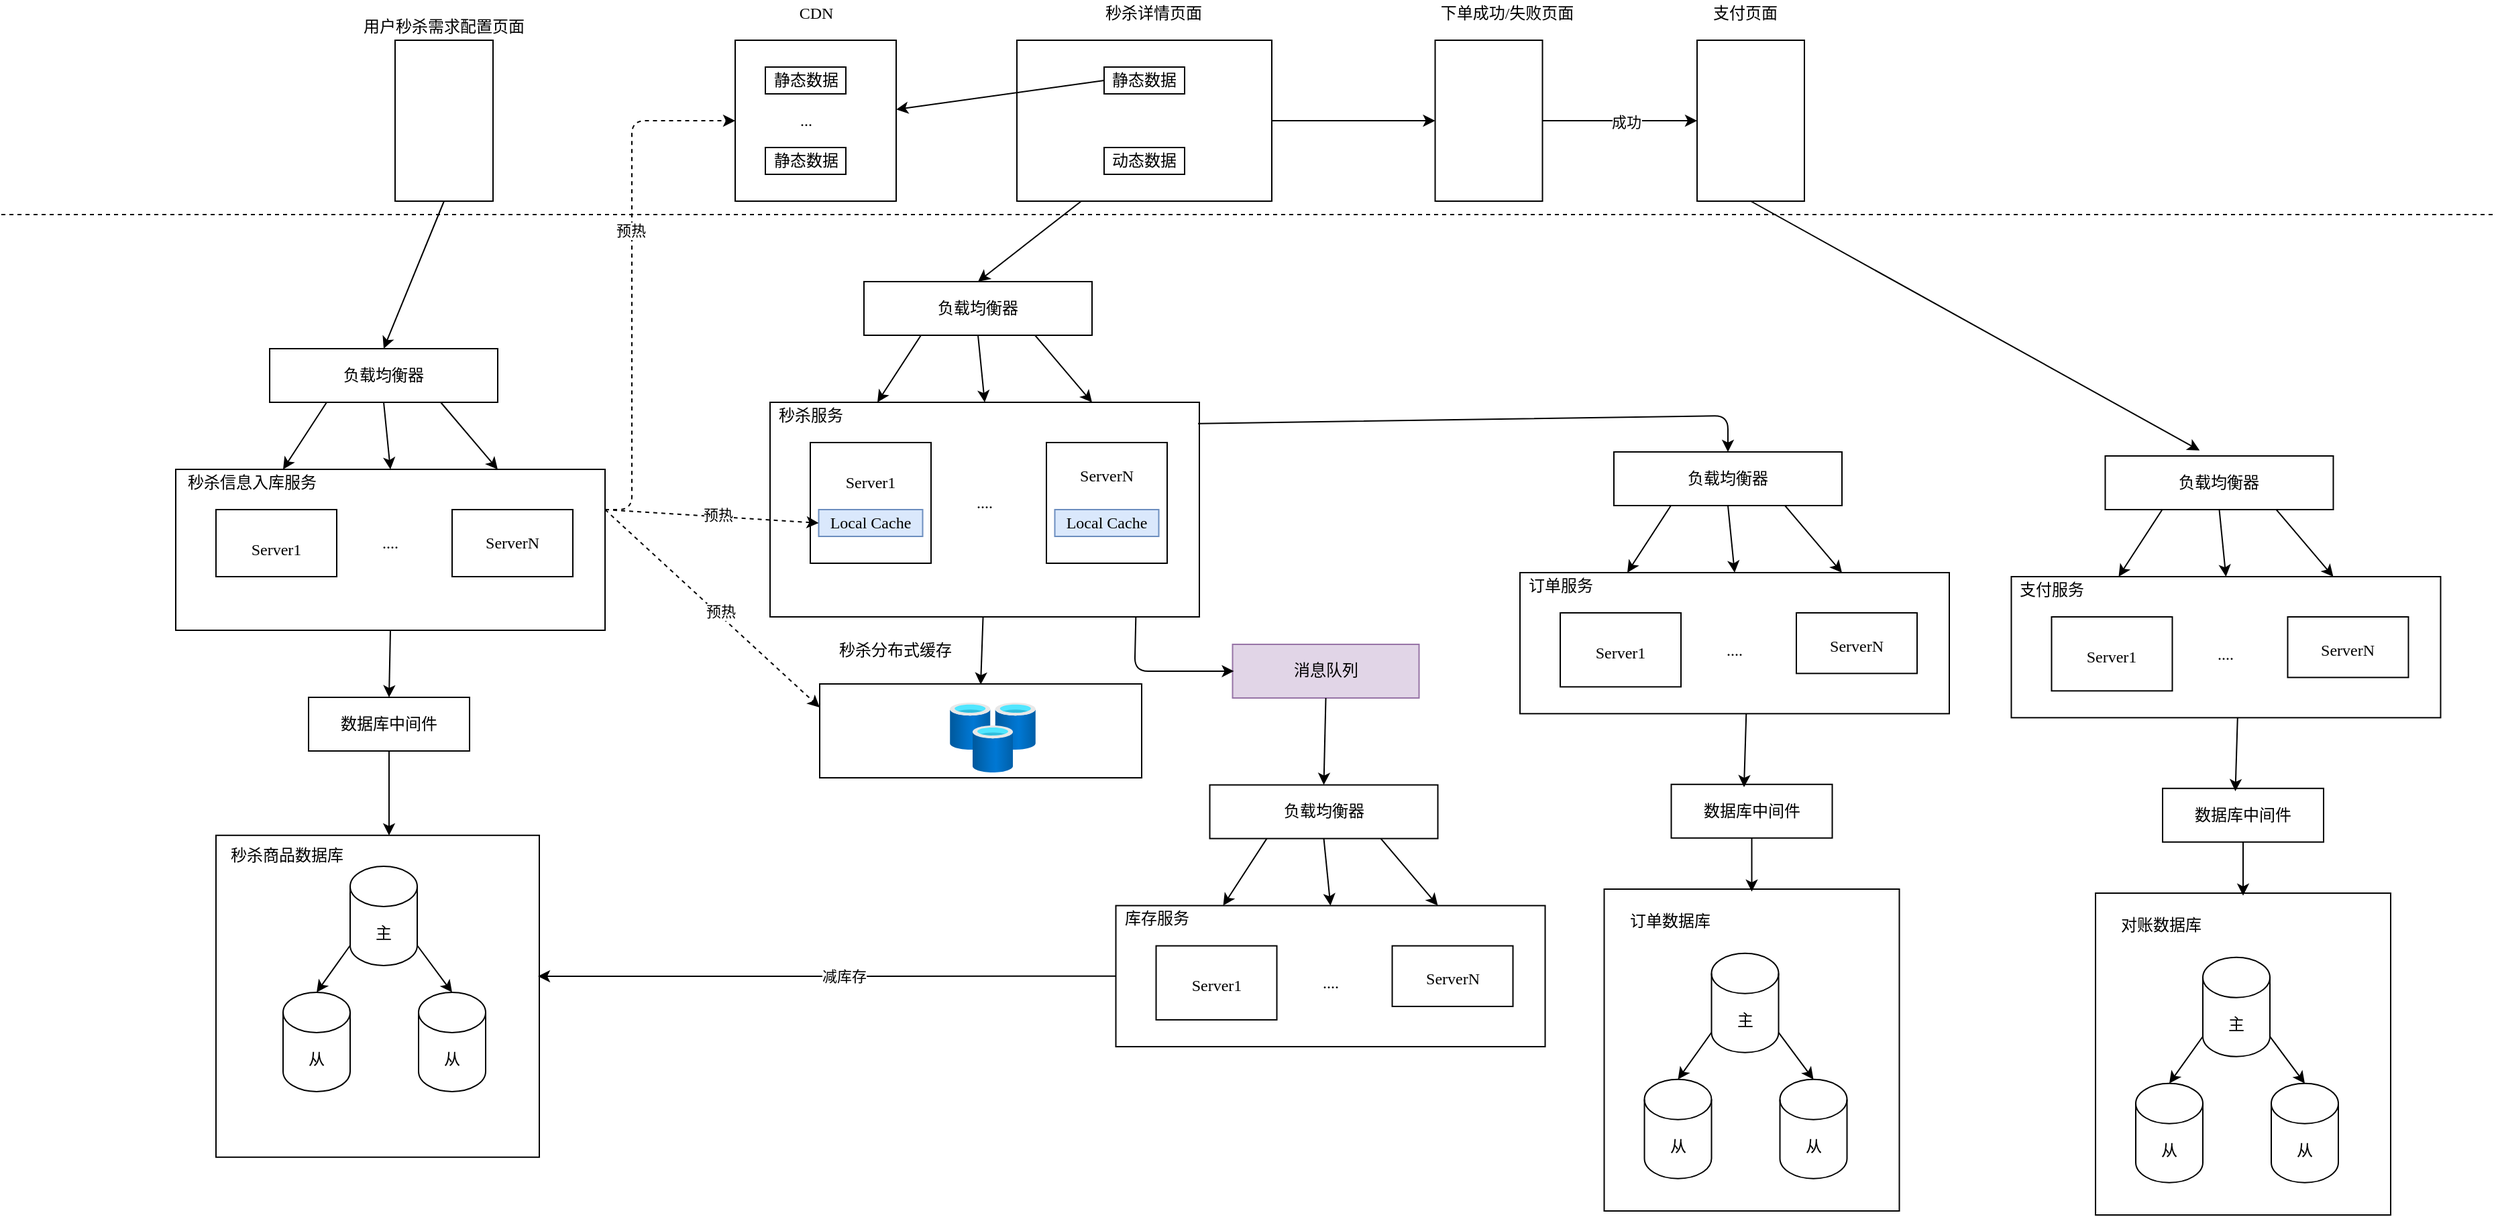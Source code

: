 <mxfile version="14.4.9" type="github">
  <diagram id="WML3rUC7UHVhxpuDxzYY" name="Page-1">
    <mxGraphModel dx="2869" dy="1150" grid="1" gridSize="10" guides="1" tooltips="1" connect="1" arrows="1" fold="1" page="1" pageScale="1" pageWidth="850" pageHeight="1100" math="0" shadow="0">
      <root>
        <mxCell id="0" />
        <mxCell id="1" parent="0" />
        <mxCell id="8GBAKr18c9ORs7-P1AzH-2" value="" style="endArrow=none;dashed=1;html=1;fontFamily=Verdana;" edge="1" parent="1">
          <mxGeometry width="50" height="50" relative="1" as="geometry">
            <mxPoint x="-380" y="170" as="sourcePoint" />
            <mxPoint x="1480" y="170" as="targetPoint" />
          </mxGeometry>
        </mxCell>
        <mxCell id="8GBAKr18c9ORs7-P1AzH-3" value="" style="rounded=0;whiteSpace=wrap;html=1;fontFamily=Verdana;" vertex="1" parent="1">
          <mxGeometry x="377" y="40" width="190" height="120" as="geometry" />
        </mxCell>
        <mxCell id="8GBAKr18c9ORs7-P1AzH-4" value="秒杀详情页面" style="text;html=1;strokeColor=none;fillColor=none;align=center;verticalAlign=middle;whiteSpace=wrap;rounded=0;fontFamily=Verdana;" vertex="1" parent="1">
          <mxGeometry x="427.75" y="10" width="102" height="20" as="geometry" />
        </mxCell>
        <mxCell id="8GBAKr18c9ORs7-P1AzH-5" value="" style="rounded=0;whiteSpace=wrap;html=1;fontFamily=Verdana;" vertex="1" parent="1">
          <mxGeometry x="167" y="40" width="120" height="120" as="geometry" />
        </mxCell>
        <mxCell id="8GBAKr18c9ORs7-P1AzH-6" value="CDN" style="text;html=1;strokeColor=none;fillColor=none;align=center;verticalAlign=middle;whiteSpace=wrap;rounded=0;fontFamily=Verdana;" vertex="1" parent="1">
          <mxGeometry x="189.5" y="10" width="75" height="20" as="geometry" />
        </mxCell>
        <mxCell id="8GBAKr18c9ORs7-P1AzH-7" value="静态数据" style="text;html=1;fillColor=none;align=center;verticalAlign=middle;whiteSpace=wrap;rounded=0;strokeColor=#000000;fontFamily=Verdana;" vertex="1" parent="1">
          <mxGeometry x="189.5" y="60" width="60" height="20" as="geometry" />
        </mxCell>
        <mxCell id="8GBAKr18c9ORs7-P1AzH-8" value="静态数据" style="text;html=1;fillColor=none;align=center;verticalAlign=middle;whiteSpace=wrap;rounded=0;strokeColor=#000000;fontFamily=Verdana;" vertex="1" parent="1">
          <mxGeometry x="189.5" y="120" width="60" height="20" as="geometry" />
        </mxCell>
        <mxCell id="8GBAKr18c9ORs7-P1AzH-9" value="..." style="text;html=1;strokeColor=none;fillColor=none;align=center;verticalAlign=middle;whiteSpace=wrap;rounded=0;fontFamily=Verdana;" vertex="1" parent="1">
          <mxGeometry x="200" y="90" width="40" height="20" as="geometry" />
        </mxCell>
        <mxCell id="8GBAKr18c9ORs7-P1AzH-10" value="静态数据" style="text;html=1;fillColor=none;align=center;verticalAlign=middle;whiteSpace=wrap;rounded=0;strokeColor=#000000;fontFamily=Verdana;" vertex="1" parent="1">
          <mxGeometry x="442" y="60" width="60" height="20" as="geometry" />
        </mxCell>
        <mxCell id="8GBAKr18c9ORs7-P1AzH-11" value="动态数据" style="text;html=1;fillColor=none;align=center;verticalAlign=middle;whiteSpace=wrap;rounded=0;strokeColor=#000000;fontFamily=Verdana;" vertex="1" parent="1">
          <mxGeometry x="442" y="120" width="60" height="20" as="geometry" />
        </mxCell>
        <mxCell id="8GBAKr18c9ORs7-P1AzH-12" value="" style="endArrow=classic;html=1;exitX=0;exitY=0.5;exitDx=0;exitDy=0;fontFamily=Verdana;" edge="1" parent="1" source="8GBAKr18c9ORs7-P1AzH-10" target="8GBAKr18c9ORs7-P1AzH-5">
          <mxGeometry width="50" height="50" relative="1" as="geometry">
            <mxPoint x="317" y="130" as="sourcePoint" />
            <mxPoint x="367" y="80" as="targetPoint" />
          </mxGeometry>
        </mxCell>
        <mxCell id="8GBAKr18c9ORs7-P1AzH-13" value="" style="rounded=0;whiteSpace=wrap;html=1;strokeColor=#000000;fontFamily=Verdana;" vertex="1" parent="1">
          <mxGeometry x="193" y="310" width="320" height="160" as="geometry" />
        </mxCell>
        <mxCell id="8GBAKr18c9ORs7-P1AzH-15" value="" style="rounded=0;whiteSpace=wrap;html=1;strokeColor=#000000;fontFamily=Verdana;" vertex="1" parent="1">
          <mxGeometry x="223" y="340" width="90" height="90" as="geometry" />
        </mxCell>
        <mxCell id="8GBAKr18c9ORs7-P1AzH-16" value="Server1" style="text;html=1;strokeColor=none;fillColor=none;align=center;verticalAlign=middle;whiteSpace=wrap;rounded=0;fontFamily=Verdana;" vertex="1" parent="1">
          <mxGeometry x="248" y="360" width="40" height="20" as="geometry" />
        </mxCell>
        <mxCell id="8GBAKr18c9ORs7-P1AzH-18" value="Local Cache" style="rounded=0;whiteSpace=wrap;html=1;strokeColor=#6c8ebf;fontFamily=Verdana;fillColor=#dae8fc;" vertex="1" parent="1">
          <mxGeometry x="229.25" y="390" width="77.5" height="20" as="geometry" />
        </mxCell>
        <mxCell id="8GBAKr18c9ORs7-P1AzH-19" value="" style="rounded=0;whiteSpace=wrap;html=1;strokeColor=#000000;fontFamily=Verdana;" vertex="1" parent="1">
          <mxGeometry x="399" y="340" width="90" height="90" as="geometry" />
        </mxCell>
        <mxCell id="8GBAKr18c9ORs7-P1AzH-20" value="ServerN" style="text;html=1;strokeColor=none;fillColor=none;align=center;verticalAlign=middle;whiteSpace=wrap;rounded=0;fontFamily=Verdana;" vertex="1" parent="1">
          <mxGeometry x="424" y="350" width="40" height="30" as="geometry" />
        </mxCell>
        <mxCell id="8GBAKr18c9ORs7-P1AzH-21" value="Local Cache" style="rounded=0;whiteSpace=wrap;html=1;strokeColor=#6c8ebf;fontFamily=Verdana;fillColor=#dae8fc;" vertex="1" parent="1">
          <mxGeometry x="405.25" y="390" width="77.5" height="20" as="geometry" />
        </mxCell>
        <mxCell id="8GBAKr18c9ORs7-P1AzH-22" value="...." style="text;html=1;strokeColor=none;fillColor=none;align=center;verticalAlign=middle;whiteSpace=wrap;rounded=0;fontFamily=Verdana;" vertex="1" parent="1">
          <mxGeometry x="333" y="375" width="40" height="20" as="geometry" />
        </mxCell>
        <mxCell id="8GBAKr18c9ORs7-P1AzH-23" value="负载均衡器" style="rounded=0;whiteSpace=wrap;html=1;strokeColor=#000000;fontFamily=Verdana;" vertex="1" parent="1">
          <mxGeometry x="263" y="220" width="170" height="40" as="geometry" />
        </mxCell>
        <mxCell id="8GBAKr18c9ORs7-P1AzH-24" value="" style="endArrow=classic;html=1;fontFamily=Verdana;entryX=0.5;entryY=0;entryDx=0;entryDy=0;" edge="1" parent="1" target="8GBAKr18c9ORs7-P1AzH-23">
          <mxGeometry width="50" height="50" relative="1" as="geometry">
            <mxPoint x="425" y="160" as="sourcePoint" />
            <mxPoint x="250" y="210" as="targetPoint" />
          </mxGeometry>
        </mxCell>
        <mxCell id="8GBAKr18c9ORs7-P1AzH-25" value="" style="endArrow=classic;html=1;fontFamily=Verdana;entryX=0.25;entryY=0;entryDx=0;entryDy=0;exitX=0.25;exitY=1;exitDx=0;exitDy=0;" edge="1" parent="1" source="8GBAKr18c9ORs7-P1AzH-23" target="8GBAKr18c9ORs7-P1AzH-13">
          <mxGeometry width="50" height="50" relative="1" as="geometry">
            <mxPoint x="363" y="140" as="sourcePoint" />
            <mxPoint x="363" y="230" as="targetPoint" />
          </mxGeometry>
        </mxCell>
        <mxCell id="8GBAKr18c9ORs7-P1AzH-26" value="" style="endArrow=classic;html=1;fontFamily=Verdana;entryX=0.75;entryY=0;entryDx=0;entryDy=0;exitX=0.75;exitY=1;exitDx=0;exitDy=0;" edge="1" parent="1" source="8GBAKr18c9ORs7-P1AzH-23" target="8GBAKr18c9ORs7-P1AzH-13">
          <mxGeometry width="50" height="50" relative="1" as="geometry">
            <mxPoint x="333" y="270" as="sourcePoint" />
            <mxPoint x="283" y="320" as="targetPoint" />
          </mxGeometry>
        </mxCell>
        <mxCell id="8GBAKr18c9ORs7-P1AzH-27" value="" style="endArrow=classic;html=1;fontFamily=Verdana;entryX=0.5;entryY=0;entryDx=0;entryDy=0;exitX=0.5;exitY=1;exitDx=0;exitDy=0;" edge="1" parent="1" source="8GBAKr18c9ORs7-P1AzH-23" target="8GBAKr18c9ORs7-P1AzH-13">
          <mxGeometry width="50" height="50" relative="1" as="geometry">
            <mxPoint x="315.5" y="270" as="sourcePoint" />
            <mxPoint x="283" y="320" as="targetPoint" />
          </mxGeometry>
        </mxCell>
        <mxCell id="8GBAKr18c9ORs7-P1AzH-28" value="" style="rounded=0;whiteSpace=wrap;html=1;strokeColor=#000000;fontFamily=Verdana;" vertex="1" parent="1">
          <mxGeometry x="230" y="520" width="240" height="70" as="geometry" />
        </mxCell>
        <mxCell id="8GBAKr18c9ORs7-P1AzH-29" value="秒杀分布式缓存" style="text;html=1;strokeColor=none;fillColor=none;align=center;verticalAlign=middle;whiteSpace=wrap;rounded=0;fontFamily=Verdana;" vertex="1" parent="1">
          <mxGeometry x="243" y="484.82" width="87" height="20" as="geometry" />
        </mxCell>
        <mxCell id="8GBAKr18c9ORs7-P1AzH-30" value="" style="endArrow=classic;html=1;fontFamily=Verdana;exitX=0.5;exitY=1;exitDx=0;exitDy=0;" edge="1" parent="1">
          <mxGeometry width="50" height="50" relative="1" as="geometry">
            <mxPoint x="351.76" y="470.48" as="sourcePoint" />
            <mxPoint x="349.995" y="520.48" as="targetPoint" />
          </mxGeometry>
        </mxCell>
        <mxCell id="8GBAKr18c9ORs7-P1AzH-32" value="" style="aspect=fixed;html=1;points=[];align=center;image;fontSize=12;image=img/lib/azure2/databases/Cache_Redis.svg;strokeColor=#000000;" vertex="1" parent="1">
          <mxGeometry x="327" y="534" width="64" height="52" as="geometry" />
        </mxCell>
        <mxCell id="8GBAKr18c9ORs7-P1AzH-33" value="" style="rounded=0;whiteSpace=wrap;html=1;fontFamily=Verdana;" vertex="1" parent="1">
          <mxGeometry x="688.76" y="40" width="80" height="120" as="geometry" />
        </mxCell>
        <mxCell id="8GBAKr18c9ORs7-P1AzH-34" value="下单成功/失败页面" style="text;html=1;strokeColor=none;fillColor=none;align=center;verticalAlign=middle;whiteSpace=wrap;rounded=0;fontFamily=Verdana;" vertex="1" parent="1">
          <mxGeometry x="677.76" y="10" width="129.24" height="20" as="geometry" />
        </mxCell>
        <mxCell id="8GBAKr18c9ORs7-P1AzH-35" value="" style="rounded=0;whiteSpace=wrap;html=1;fontFamily=Verdana;" vertex="1" parent="1">
          <mxGeometry x="884" y="40" width="80" height="120" as="geometry" />
        </mxCell>
        <mxCell id="8GBAKr18c9ORs7-P1AzH-36" value="支付页面" style="text;html=1;strokeColor=none;fillColor=none;align=center;verticalAlign=middle;whiteSpace=wrap;rounded=0;fontFamily=Verdana;" vertex="1" parent="1">
          <mxGeometry x="869" y="10" width="102" height="20" as="geometry" />
        </mxCell>
        <mxCell id="8GBAKr18c9ORs7-P1AzH-37" value="秒杀服务" style="text;html=1;strokeColor=none;fillColor=none;align=center;verticalAlign=middle;whiteSpace=wrap;rounded=0;fontFamily=Verdana;" vertex="1" parent="1">
          <mxGeometry x="180" y="310" width="87" height="20" as="geometry" />
        </mxCell>
        <mxCell id="8GBAKr18c9ORs7-P1AzH-42" value="" style="rounded=0;whiteSpace=wrap;html=1;strokeColor=#000000;fontFamily=Verdana;" vertex="1" parent="1">
          <mxGeometry x="-250" y="360" width="320" height="120" as="geometry" />
        </mxCell>
        <mxCell id="8GBAKr18c9ORs7-P1AzH-43" value="" style="rounded=0;whiteSpace=wrap;html=1;strokeColor=#000000;fontFamily=Verdana;" vertex="1" parent="1">
          <mxGeometry x="-220" y="390" width="90" height="50" as="geometry" />
        </mxCell>
        <mxCell id="8GBAKr18c9ORs7-P1AzH-44" value="Server1" style="text;html=1;strokeColor=none;fillColor=none;align=center;verticalAlign=middle;whiteSpace=wrap;rounded=0;fontFamily=Verdana;" vertex="1" parent="1">
          <mxGeometry x="-195" y="410" width="40" height="20" as="geometry" />
        </mxCell>
        <mxCell id="8GBAKr18c9ORs7-P1AzH-46" value="" style="rounded=0;whiteSpace=wrap;html=1;strokeColor=#000000;fontFamily=Verdana;" vertex="1" parent="1">
          <mxGeometry x="-44" y="390" width="90" height="50" as="geometry" />
        </mxCell>
        <mxCell id="8GBAKr18c9ORs7-P1AzH-47" value="ServerN" style="text;html=1;strokeColor=none;fillColor=none;align=center;verticalAlign=middle;whiteSpace=wrap;rounded=0;fontFamily=Verdana;" vertex="1" parent="1">
          <mxGeometry x="-19" y="400" width="40" height="30" as="geometry" />
        </mxCell>
        <mxCell id="8GBAKr18c9ORs7-P1AzH-49" value="...." style="text;html=1;strokeColor=none;fillColor=none;align=center;verticalAlign=middle;whiteSpace=wrap;rounded=0;fontFamily=Verdana;" vertex="1" parent="1">
          <mxGeometry x="-110" y="405" width="40" height="20" as="geometry" />
        </mxCell>
        <mxCell id="8GBAKr18c9ORs7-P1AzH-50" value="负载均衡器" style="rounded=0;whiteSpace=wrap;html=1;strokeColor=#000000;fontFamily=Verdana;" vertex="1" parent="1">
          <mxGeometry x="-180" y="270" width="170" height="40" as="geometry" />
        </mxCell>
        <mxCell id="8GBAKr18c9ORs7-P1AzH-51" value="" style="endArrow=classic;html=1;fontFamily=Verdana;entryX=0.25;entryY=0;entryDx=0;entryDy=0;exitX=0.25;exitY=1;exitDx=0;exitDy=0;" edge="1" parent="1" source="8GBAKr18c9ORs7-P1AzH-50" target="8GBAKr18c9ORs7-P1AzH-42">
          <mxGeometry width="50" height="50" relative="1" as="geometry">
            <mxPoint x="-80" y="190" as="sourcePoint" />
            <mxPoint x="-80" y="280" as="targetPoint" />
          </mxGeometry>
        </mxCell>
        <mxCell id="8GBAKr18c9ORs7-P1AzH-52" value="" style="endArrow=classic;html=1;fontFamily=Verdana;entryX=0.75;entryY=0;entryDx=0;entryDy=0;exitX=0.75;exitY=1;exitDx=0;exitDy=0;" edge="1" parent="1" source="8GBAKr18c9ORs7-P1AzH-50" target="8GBAKr18c9ORs7-P1AzH-42">
          <mxGeometry width="50" height="50" relative="1" as="geometry">
            <mxPoint x="-110" y="320" as="sourcePoint" />
            <mxPoint x="-160" y="370" as="targetPoint" />
          </mxGeometry>
        </mxCell>
        <mxCell id="8GBAKr18c9ORs7-P1AzH-53" value="" style="endArrow=classic;html=1;fontFamily=Verdana;entryX=0.5;entryY=0;entryDx=0;entryDy=0;exitX=0.5;exitY=1;exitDx=0;exitDy=0;" edge="1" parent="1" source="8GBAKr18c9ORs7-P1AzH-50" target="8GBAKr18c9ORs7-P1AzH-42">
          <mxGeometry width="50" height="50" relative="1" as="geometry">
            <mxPoint x="-127.5" y="320" as="sourcePoint" />
            <mxPoint x="-160" y="370" as="targetPoint" />
          </mxGeometry>
        </mxCell>
        <mxCell id="8GBAKr18c9ORs7-P1AzH-54" value="秒杀信息入库服务" style="text;html=1;strokeColor=none;fillColor=none;align=center;verticalAlign=middle;whiteSpace=wrap;rounded=0;fontFamily=Verdana;" vertex="1" parent="1">
          <mxGeometry x="-250.25" y="360" width="114" height="20" as="geometry" />
        </mxCell>
        <mxCell id="8GBAKr18c9ORs7-P1AzH-55" value="" style="rounded=0;whiteSpace=wrap;html=1;fontFamily=Verdana;" vertex="1" parent="1">
          <mxGeometry x="-86.5" y="40" width="73" height="120" as="geometry" />
        </mxCell>
        <mxCell id="8GBAKr18c9ORs7-P1AzH-56" value="用户秒杀需求配置页面" style="text;html=1;strokeColor=none;fillColor=none;align=center;verticalAlign=middle;whiteSpace=wrap;rounded=0;fontFamily=Verdana;" vertex="1" parent="1">
          <mxGeometry x="-120" y="20" width="140" height="20" as="geometry" />
        </mxCell>
        <mxCell id="8GBAKr18c9ORs7-P1AzH-57" value="" style="endArrow=classic;html=1;fontFamily=Verdana;exitX=0.5;exitY=1;exitDx=0;exitDy=0;entryX=0.5;entryY=0;entryDx=0;entryDy=0;" edge="1" parent="1" source="8GBAKr18c9ORs7-P1AzH-55" target="8GBAKr18c9ORs7-P1AzH-50">
          <mxGeometry width="50" height="50" relative="1" as="geometry">
            <mxPoint x="-140" y="270" as="sourcePoint" />
            <mxPoint x="-90" y="220" as="targetPoint" />
          </mxGeometry>
        </mxCell>
        <mxCell id="8GBAKr18c9ORs7-P1AzH-58" value="" style="rounded=0;whiteSpace=wrap;html=1;strokeColor=#000000;fontFamily=Verdana;" vertex="1" parent="1">
          <mxGeometry x="-220" y="632.89" width="241" height="240" as="geometry" />
        </mxCell>
        <mxCell id="8GBAKr18c9ORs7-P1AzH-60" value="数据库中间件" style="rounded=0;whiteSpace=wrap;html=1;strokeColor=#000000;fontFamily=Verdana;" vertex="1" parent="1">
          <mxGeometry x="-151" y="530" width="120" height="40" as="geometry" />
        </mxCell>
        <mxCell id="8GBAKr18c9ORs7-P1AzH-61" value="秒杀商品数据库" style="text;html=1;strokeColor=none;fillColor=none;align=center;verticalAlign=middle;whiteSpace=wrap;rounded=0;fontFamily=Verdana;" vertex="1" parent="1">
          <mxGeometry x="-224" y="637.89" width="114" height="20" as="geometry" />
        </mxCell>
        <mxCell id="8GBAKr18c9ORs7-P1AzH-63" value="主" style="shape=cylinder3;whiteSpace=wrap;html=1;boundedLbl=1;backgroundOutline=1;size=15;strokeColor=#000000;fontFamily=Verdana;" vertex="1" parent="1">
          <mxGeometry x="-120" y="656" width="50" height="74" as="geometry" />
        </mxCell>
        <mxCell id="8GBAKr18c9ORs7-P1AzH-64" value="" style="endArrow=classic;html=1;fontFamily=Verdana;exitX=0.5;exitY=1;exitDx=0;exitDy=0;entryX=0.5;entryY=0;entryDx=0;entryDy=0;" edge="1" parent="1" source="8GBAKr18c9ORs7-P1AzH-42" target="8GBAKr18c9ORs7-P1AzH-60">
          <mxGeometry width="50" height="50" relative="1" as="geometry">
            <mxPoint x="-210" y="650" as="sourcePoint" />
            <mxPoint x="-160" y="600" as="targetPoint" />
          </mxGeometry>
        </mxCell>
        <mxCell id="8GBAKr18c9ORs7-P1AzH-65" value="" style="endArrow=classic;html=1;fontFamily=Verdana;exitX=0.5;exitY=1;exitDx=0;exitDy=0;" edge="1" parent="1" source="8GBAKr18c9ORs7-P1AzH-60">
          <mxGeometry width="50" height="50" relative="1" as="geometry">
            <mxPoint x="-70" y="640" as="sourcePoint" />
            <mxPoint x="-91" y="633" as="targetPoint" />
          </mxGeometry>
        </mxCell>
        <mxCell id="8GBAKr18c9ORs7-P1AzH-66" value="从" style="shape=cylinder3;whiteSpace=wrap;html=1;boundedLbl=1;backgroundOutline=1;size=15;strokeColor=#000000;fontFamily=Verdana;" vertex="1" parent="1">
          <mxGeometry x="-170" y="750" width="50" height="74" as="geometry" />
        </mxCell>
        <mxCell id="8GBAKr18c9ORs7-P1AzH-67" value="" style="endArrow=classic;html=1;fontFamily=Verdana;exitX=0;exitY=1;exitDx=0;exitDy=-15;entryX=0.5;entryY=0;entryDx=0;entryDy=0;exitPerimeter=0;entryPerimeter=0;" edge="1" parent="1" source="8GBAKr18c9ORs7-P1AzH-63" target="8GBAKr18c9ORs7-P1AzH-66">
          <mxGeometry width="50" height="50" relative="1" as="geometry">
            <mxPoint x="-80.0" y="500.0" as="sourcePoint" />
            <mxPoint x="-81" y="540.0" as="targetPoint" />
          </mxGeometry>
        </mxCell>
        <mxCell id="8GBAKr18c9ORs7-P1AzH-68" value="从" style="shape=cylinder3;whiteSpace=wrap;html=1;boundedLbl=1;backgroundOutline=1;size=15;strokeColor=#000000;fontFamily=Verdana;" vertex="1" parent="1">
          <mxGeometry x="-69" y="750" width="50" height="74" as="geometry" />
        </mxCell>
        <mxCell id="8GBAKr18c9ORs7-P1AzH-69" value="" style="endArrow=classic;html=1;fontFamily=Verdana;exitX=1;exitY=1;exitDx=0;exitDy=-15;entryX=0.5;entryY=0;entryDx=0;entryDy=0;exitPerimeter=0;entryPerimeter=0;" edge="1" parent="1" source="8GBAKr18c9ORs7-P1AzH-63" target="8GBAKr18c9ORs7-P1AzH-68">
          <mxGeometry width="50" height="50" relative="1" as="geometry">
            <mxPoint x="-110.0" y="725" as="sourcePoint" />
            <mxPoint x="-135.0" y="760" as="targetPoint" />
          </mxGeometry>
        </mxCell>
        <mxCell id="8GBAKr18c9ORs7-P1AzH-70" value="" style="endArrow=classic;html=1;fontFamily=Verdana;exitX=1;exitY=0.25;exitDx=0;exitDy=0;entryX=0;entryY=0.5;entryDx=0;entryDy=0;dashed=1;" edge="1" parent="1" source="8GBAKr18c9ORs7-P1AzH-42" target="8GBAKr18c9ORs7-P1AzH-5">
          <mxGeometry width="50" height="50" relative="1" as="geometry">
            <mxPoint x="90" y="430" as="sourcePoint" />
            <mxPoint x="110" y="100" as="targetPoint" />
            <Array as="points">
              <mxPoint x="90" y="390" />
              <mxPoint x="90" y="100" />
            </Array>
          </mxGeometry>
        </mxCell>
        <mxCell id="8GBAKr18c9ORs7-P1AzH-72" value="预热" style="edgeLabel;html=1;align=center;verticalAlign=middle;resizable=0;points=[];fontFamily=Verdana;" vertex="1" connectable="0" parent="8GBAKr18c9ORs7-P1AzH-70">
          <mxGeometry x="0.18" y="1" relative="1" as="geometry">
            <mxPoint as="offset" />
          </mxGeometry>
        </mxCell>
        <mxCell id="8GBAKr18c9ORs7-P1AzH-73" value="" style="endArrow=classic;html=1;dashed=1;fontFamily=Verdana;exitX=1;exitY=0.25;exitDx=0;exitDy=0;entryX=0;entryY=0.5;entryDx=0;entryDy=0;" edge="1" parent="1" source="8GBAKr18c9ORs7-P1AzH-42" target="8GBAKr18c9ORs7-P1AzH-18">
          <mxGeometry width="50" height="50" relative="1" as="geometry">
            <mxPoint x="100" y="460" as="sourcePoint" />
            <mxPoint x="150" y="410" as="targetPoint" />
          </mxGeometry>
        </mxCell>
        <mxCell id="8GBAKr18c9ORs7-P1AzH-74" value="预热" style="edgeLabel;html=1;align=center;verticalAlign=middle;resizable=0;points=[];fontFamily=Verdana;" vertex="1" connectable="0" parent="8GBAKr18c9ORs7-P1AzH-73">
          <mxGeometry x="0.052" y="2" relative="1" as="geometry">
            <mxPoint as="offset" />
          </mxGeometry>
        </mxCell>
        <mxCell id="8GBAKr18c9ORs7-P1AzH-75" value="" style="endArrow=classic;html=1;dashed=1;fontFamily=Verdana;exitX=1;exitY=0.25;exitDx=0;exitDy=0;entryX=0;entryY=0.25;entryDx=0;entryDy=0;" edge="1" parent="1" source="8GBAKr18c9ORs7-P1AzH-42" target="8GBAKr18c9ORs7-P1AzH-28">
          <mxGeometry width="50" height="50" relative="1" as="geometry">
            <mxPoint x="80.0" y="410.0" as="sourcePoint" />
            <mxPoint x="239.25" y="410.0" as="targetPoint" />
          </mxGeometry>
        </mxCell>
        <mxCell id="8GBAKr18c9ORs7-P1AzH-76" value="预热" style="edgeLabel;html=1;align=center;verticalAlign=middle;resizable=0;points=[];fontFamily=Verdana;" vertex="1" connectable="0" parent="8GBAKr18c9ORs7-P1AzH-75">
          <mxGeometry x="0.052" y="2" relative="1" as="geometry">
            <mxPoint as="offset" />
          </mxGeometry>
        </mxCell>
        <mxCell id="8GBAKr18c9ORs7-P1AzH-86" value="消息队列" style="rounded=0;whiteSpace=wrap;html=1;strokeColor=#9673a6;fontFamily=Verdana;fillColor=#e1d5e7;" vertex="1" parent="1">
          <mxGeometry x="537.76" y="490.48" width="139" height="40" as="geometry" />
        </mxCell>
        <mxCell id="8GBAKr18c9ORs7-P1AzH-87" value="" style="endArrow=classic;html=1;fontFamily=Verdana;exitX=0.931;exitY=0.994;exitDx=0;exitDy=0;exitPerimeter=0;" edge="1" parent="1">
          <mxGeometry width="50" height="50" relative="1" as="geometry">
            <mxPoint x="465.68" y="469.52" as="sourcePoint" />
            <mxPoint x="538.76" y="510.48" as="targetPoint" />
            <Array as="points">
              <mxPoint x="464.76" y="510.48" />
            </Array>
          </mxGeometry>
        </mxCell>
        <mxCell id="8GBAKr18c9ORs7-P1AzH-88" value="" style="rounded=0;whiteSpace=wrap;html=1;strokeColor=#000000;fontFamily=Verdana;" vertex="1" parent="1">
          <mxGeometry x="450.76" y="685.3" width="320" height="105.18" as="geometry" />
        </mxCell>
        <mxCell id="8GBAKr18c9ORs7-P1AzH-89" value="" style="rounded=0;whiteSpace=wrap;html=1;strokeColor=#000000;fontFamily=Verdana;" vertex="1" parent="1">
          <mxGeometry x="480.76" y="715.3" width="90" height="55.18" as="geometry" />
        </mxCell>
        <mxCell id="8GBAKr18c9ORs7-P1AzH-90" value="Server1" style="text;html=1;strokeColor=none;fillColor=none;align=center;verticalAlign=middle;whiteSpace=wrap;rounded=0;fontFamily=Verdana;" vertex="1" parent="1">
          <mxGeometry x="505.76" y="735.3" width="40" height="20" as="geometry" />
        </mxCell>
        <mxCell id="8GBAKr18c9ORs7-P1AzH-92" value="" style="rounded=0;whiteSpace=wrap;html=1;strokeColor=#000000;fontFamily=Verdana;" vertex="1" parent="1">
          <mxGeometry x="656.76" y="715.3" width="90" height="45.18" as="geometry" />
        </mxCell>
        <mxCell id="8GBAKr18c9ORs7-P1AzH-93" value="ServerN" style="text;html=1;strokeColor=none;fillColor=none;align=center;verticalAlign=middle;whiteSpace=wrap;rounded=0;fontFamily=Verdana;" vertex="1" parent="1">
          <mxGeometry x="681.76" y="725.3" width="40" height="30" as="geometry" />
        </mxCell>
        <mxCell id="8GBAKr18c9ORs7-P1AzH-95" value="...." style="text;html=1;strokeColor=none;fillColor=none;align=center;verticalAlign=middle;whiteSpace=wrap;rounded=0;fontFamily=Verdana;" vertex="1" parent="1">
          <mxGeometry x="590.76" y="732.89" width="40" height="20" as="geometry" />
        </mxCell>
        <mxCell id="8GBAKr18c9ORs7-P1AzH-96" value="负载均衡器" style="rounded=0;whiteSpace=wrap;html=1;strokeColor=#000000;fontFamily=Verdana;" vertex="1" parent="1">
          <mxGeometry x="520.76" y="595.3" width="170" height="40" as="geometry" />
        </mxCell>
        <mxCell id="8GBAKr18c9ORs7-P1AzH-97" value="" style="endArrow=classic;html=1;fontFamily=Verdana;entryX=0.5;entryY=0;entryDx=0;entryDy=0;exitX=0.5;exitY=1;exitDx=0;exitDy=0;" edge="1" parent="1" target="8GBAKr18c9ORs7-P1AzH-96" source="8GBAKr18c9ORs7-P1AzH-86">
          <mxGeometry width="50" height="50" relative="1" as="geometry">
            <mxPoint x="624.81" y="535.66" as="sourcePoint" />
            <mxPoint x="507.76" y="585.3" as="targetPoint" />
          </mxGeometry>
        </mxCell>
        <mxCell id="8GBAKr18c9ORs7-P1AzH-98" value="" style="endArrow=classic;html=1;fontFamily=Verdana;entryX=0.25;entryY=0;entryDx=0;entryDy=0;exitX=0.25;exitY=1;exitDx=0;exitDy=0;" edge="1" parent="1" source="8GBAKr18c9ORs7-P1AzH-96" target="8GBAKr18c9ORs7-P1AzH-88">
          <mxGeometry width="50" height="50" relative="1" as="geometry">
            <mxPoint x="620.76" y="515.3" as="sourcePoint" />
            <mxPoint x="620.76" y="605.3" as="targetPoint" />
          </mxGeometry>
        </mxCell>
        <mxCell id="8GBAKr18c9ORs7-P1AzH-99" value="" style="endArrow=classic;html=1;fontFamily=Verdana;entryX=0.75;entryY=0;entryDx=0;entryDy=0;exitX=0.75;exitY=1;exitDx=0;exitDy=0;" edge="1" parent="1" source="8GBAKr18c9ORs7-P1AzH-96" target="8GBAKr18c9ORs7-P1AzH-88">
          <mxGeometry width="50" height="50" relative="1" as="geometry">
            <mxPoint x="590.76" y="645.3" as="sourcePoint" />
            <mxPoint x="540.76" y="695.3" as="targetPoint" />
          </mxGeometry>
        </mxCell>
        <mxCell id="8GBAKr18c9ORs7-P1AzH-100" value="" style="endArrow=classic;html=1;fontFamily=Verdana;entryX=0.5;entryY=0;entryDx=0;entryDy=0;exitX=0.5;exitY=1;exitDx=0;exitDy=0;" edge="1" parent="1" source="8GBAKr18c9ORs7-P1AzH-96" target="8GBAKr18c9ORs7-P1AzH-88">
          <mxGeometry width="50" height="50" relative="1" as="geometry">
            <mxPoint x="573.26" y="645.3" as="sourcePoint" />
            <mxPoint x="540.76" y="695.3" as="targetPoint" />
          </mxGeometry>
        </mxCell>
        <mxCell id="8GBAKr18c9ORs7-P1AzH-101" value="库存服务" style="text;html=1;strokeColor=none;fillColor=none;align=center;verticalAlign=middle;whiteSpace=wrap;rounded=0;fontFamily=Verdana;" vertex="1" parent="1">
          <mxGeometry x="437.76" y="685.3" width="87" height="20" as="geometry" />
        </mxCell>
        <mxCell id="8GBAKr18c9ORs7-P1AzH-106" value="" style="endArrow=classic;html=1;fontFamily=Verdana;exitX=0;exitY=0.5;exitDx=0;exitDy=0;" edge="1" parent="1" source="8GBAKr18c9ORs7-P1AzH-88">
          <mxGeometry width="50" height="50" relative="1" as="geometry">
            <mxPoint x="490" y="620" as="sourcePoint" />
            <mxPoint x="20" y="738" as="targetPoint" />
          </mxGeometry>
        </mxCell>
        <mxCell id="8GBAKr18c9ORs7-P1AzH-107" value="减库存" style="edgeLabel;html=1;align=center;verticalAlign=middle;resizable=0;points=[];fontFamily=Verdana;" vertex="1" connectable="0" parent="8GBAKr18c9ORs7-P1AzH-106">
          <mxGeometry x="-0.055" relative="1" as="geometry">
            <mxPoint as="offset" />
          </mxGeometry>
        </mxCell>
        <mxCell id="8GBAKr18c9ORs7-P1AzH-108" value="" style="rounded=0;whiteSpace=wrap;html=1;strokeColor=#000000;fontFamily=Verdana;" vertex="1" parent="1">
          <mxGeometry x="752" y="437.0" width="320" height="105.18" as="geometry" />
        </mxCell>
        <mxCell id="8GBAKr18c9ORs7-P1AzH-109" value="" style="rounded=0;whiteSpace=wrap;html=1;strokeColor=#000000;fontFamily=Verdana;" vertex="1" parent="1">
          <mxGeometry x="782" y="467.0" width="90" height="55.18" as="geometry" />
        </mxCell>
        <mxCell id="8GBAKr18c9ORs7-P1AzH-110" value="Server1" style="text;html=1;strokeColor=none;fillColor=none;align=center;verticalAlign=middle;whiteSpace=wrap;rounded=0;fontFamily=Verdana;" vertex="1" parent="1">
          <mxGeometry x="807" y="487.0" width="40" height="20" as="geometry" />
        </mxCell>
        <mxCell id="8GBAKr18c9ORs7-P1AzH-111" value="" style="rounded=0;whiteSpace=wrap;html=1;strokeColor=#000000;fontFamily=Verdana;" vertex="1" parent="1">
          <mxGeometry x="958" y="467.0" width="90" height="45.18" as="geometry" />
        </mxCell>
        <mxCell id="8GBAKr18c9ORs7-P1AzH-112" value="ServerN" style="text;html=1;strokeColor=none;fillColor=none;align=center;verticalAlign=middle;whiteSpace=wrap;rounded=0;fontFamily=Verdana;" vertex="1" parent="1">
          <mxGeometry x="983" y="477.0" width="40" height="30" as="geometry" />
        </mxCell>
        <mxCell id="8GBAKr18c9ORs7-P1AzH-113" value="...." style="text;html=1;strokeColor=none;fillColor=none;align=center;verticalAlign=middle;whiteSpace=wrap;rounded=0;fontFamily=Verdana;" vertex="1" parent="1">
          <mxGeometry x="892" y="484.59" width="40" height="20" as="geometry" />
        </mxCell>
        <mxCell id="8GBAKr18c9ORs7-P1AzH-114" value="负载均衡器" style="rounded=0;whiteSpace=wrap;html=1;strokeColor=#000000;fontFamily=Verdana;" vertex="1" parent="1">
          <mxGeometry x="822" y="347" width="170" height="40" as="geometry" />
        </mxCell>
        <mxCell id="8GBAKr18c9ORs7-P1AzH-115" value="" style="endArrow=classic;html=1;fontFamily=Verdana;entryX=0.5;entryY=0;entryDx=0;entryDy=0;exitX=0.997;exitY=0.099;exitDx=0;exitDy=0;exitPerimeter=0;" edge="1" parent="1" target="8GBAKr18c9ORs7-P1AzH-114" source="8GBAKr18c9ORs7-P1AzH-13">
          <mxGeometry width="50" height="50" relative="1" as="geometry">
            <mxPoint x="868.26" y="255" as="sourcePoint" />
            <mxPoint x="768.76" y="309.82" as="targetPoint" />
            <Array as="points">
              <mxPoint x="907" y="320" />
            </Array>
          </mxGeometry>
        </mxCell>
        <mxCell id="8GBAKr18c9ORs7-P1AzH-116" value="" style="endArrow=classic;html=1;fontFamily=Verdana;entryX=0.25;entryY=0;entryDx=0;entryDy=0;exitX=0.25;exitY=1;exitDx=0;exitDy=0;" edge="1" parent="1" source="8GBAKr18c9ORs7-P1AzH-114" target="8GBAKr18c9ORs7-P1AzH-108">
          <mxGeometry width="50" height="50" relative="1" as="geometry">
            <mxPoint x="922" y="267" as="sourcePoint" />
            <mxPoint x="922" y="357" as="targetPoint" />
          </mxGeometry>
        </mxCell>
        <mxCell id="8GBAKr18c9ORs7-P1AzH-117" value="" style="endArrow=classic;html=1;fontFamily=Verdana;entryX=0.75;entryY=0;entryDx=0;entryDy=0;exitX=0.75;exitY=1;exitDx=0;exitDy=0;" edge="1" parent="1" source="8GBAKr18c9ORs7-P1AzH-114" target="8GBAKr18c9ORs7-P1AzH-108">
          <mxGeometry width="50" height="50" relative="1" as="geometry">
            <mxPoint x="892" y="397.0" as="sourcePoint" />
            <mxPoint x="842" y="447.0" as="targetPoint" />
          </mxGeometry>
        </mxCell>
        <mxCell id="8GBAKr18c9ORs7-P1AzH-118" value="" style="endArrow=classic;html=1;fontFamily=Verdana;entryX=0.5;entryY=0;entryDx=0;entryDy=0;exitX=0.5;exitY=1;exitDx=0;exitDy=0;" edge="1" parent="1" source="8GBAKr18c9ORs7-P1AzH-114" target="8GBAKr18c9ORs7-P1AzH-108">
          <mxGeometry width="50" height="50" relative="1" as="geometry">
            <mxPoint x="874.5" y="397.0" as="sourcePoint" />
            <mxPoint x="842" y="447.0" as="targetPoint" />
          </mxGeometry>
        </mxCell>
        <mxCell id="8GBAKr18c9ORs7-P1AzH-119" value="订单服务" style="text;html=1;strokeColor=none;fillColor=none;align=center;verticalAlign=middle;whiteSpace=wrap;rounded=0;fontFamily=Verdana;" vertex="1" parent="1">
          <mxGeometry x="739" y="437.0" width="87" height="20" as="geometry" />
        </mxCell>
        <mxCell id="8GBAKr18c9ORs7-P1AzH-120" value="" style="rounded=0;whiteSpace=wrap;html=1;strokeColor=#000000;fontFamily=Verdana;" vertex="1" parent="1">
          <mxGeometry x="814.76" y="673" width="220" height="240" as="geometry" />
        </mxCell>
        <mxCell id="8GBAKr18c9ORs7-P1AzH-121" value="数据库中间件" style="rounded=0;whiteSpace=wrap;html=1;strokeColor=#000000;fontFamily=Verdana;" vertex="1" parent="1">
          <mxGeometry x="864.76" y="594.89" width="120" height="40" as="geometry" />
        </mxCell>
        <mxCell id="8GBAKr18c9ORs7-P1AzH-122" value="订单数据库" style="text;html=1;strokeColor=none;fillColor=none;align=center;verticalAlign=middle;whiteSpace=wrap;rounded=0;fontFamily=Verdana;" vertex="1" parent="1">
          <mxGeometry x="807" y="687" width="114" height="20" as="geometry" />
        </mxCell>
        <mxCell id="8GBAKr18c9ORs7-P1AzH-123" value="主" style="shape=cylinder3;whiteSpace=wrap;html=1;boundedLbl=1;backgroundOutline=1;size=15;strokeColor=#000000;fontFamily=Verdana;" vertex="1" parent="1">
          <mxGeometry x="894.76" y="720.89" width="50" height="74" as="geometry" />
        </mxCell>
        <mxCell id="8GBAKr18c9ORs7-P1AzH-124" value="" style="endArrow=classic;html=1;fontFamily=Verdana;exitX=0.5;exitY=1;exitDx=0;exitDy=0;" edge="1" parent="1" source="8GBAKr18c9ORs7-P1AzH-121">
          <mxGeometry width="50" height="50" relative="1" as="geometry">
            <mxPoint x="944.76" y="704.89" as="sourcePoint" />
            <mxPoint x="924.76" y="674.89" as="targetPoint" />
          </mxGeometry>
        </mxCell>
        <mxCell id="8GBAKr18c9ORs7-P1AzH-125" value="从" style="shape=cylinder3;whiteSpace=wrap;html=1;boundedLbl=1;backgroundOutline=1;size=15;strokeColor=#000000;fontFamily=Verdana;" vertex="1" parent="1">
          <mxGeometry x="844.76" y="814.89" width="50" height="74" as="geometry" />
        </mxCell>
        <mxCell id="8GBAKr18c9ORs7-P1AzH-126" value="" style="endArrow=classic;html=1;fontFamily=Verdana;exitX=0;exitY=1;exitDx=0;exitDy=-15;entryX=0.5;entryY=0;entryDx=0;entryDy=0;exitPerimeter=0;entryPerimeter=0;" edge="1" parent="1" source="8GBAKr18c9ORs7-P1AzH-123" target="8GBAKr18c9ORs7-P1AzH-125">
          <mxGeometry width="50" height="50" relative="1" as="geometry">
            <mxPoint x="934.76" y="564.89" as="sourcePoint" />
            <mxPoint x="933.76" y="604.89" as="targetPoint" />
          </mxGeometry>
        </mxCell>
        <mxCell id="8GBAKr18c9ORs7-P1AzH-127" value="从" style="shape=cylinder3;whiteSpace=wrap;html=1;boundedLbl=1;backgroundOutline=1;size=15;strokeColor=#000000;fontFamily=Verdana;" vertex="1" parent="1">
          <mxGeometry x="945.76" y="814.89" width="50" height="74" as="geometry" />
        </mxCell>
        <mxCell id="8GBAKr18c9ORs7-P1AzH-128" value="" style="endArrow=classic;html=1;fontFamily=Verdana;exitX=1;exitY=1;exitDx=0;exitDy=-15;entryX=0.5;entryY=0;entryDx=0;entryDy=0;exitPerimeter=0;entryPerimeter=0;" edge="1" parent="1" source="8GBAKr18c9ORs7-P1AzH-123" target="8GBAKr18c9ORs7-P1AzH-127">
          <mxGeometry width="50" height="50" relative="1" as="geometry">
            <mxPoint x="904.76" y="789.89" as="sourcePoint" />
            <mxPoint x="879.76" y="824.89" as="targetPoint" />
          </mxGeometry>
        </mxCell>
        <mxCell id="8GBAKr18c9ORs7-P1AzH-129" value="" style="endArrow=classic;html=1;fontFamily=Verdana;exitX=0.527;exitY=1.002;exitDx=0;exitDy=0;exitPerimeter=0;" edge="1" parent="1" source="8GBAKr18c9ORs7-P1AzH-108">
          <mxGeometry width="50" height="50" relative="1" as="geometry">
            <mxPoint x="934.76" y="644.89" as="sourcePoint" />
            <mxPoint x="919" y="597" as="targetPoint" />
          </mxGeometry>
        </mxCell>
        <mxCell id="8GBAKr18c9ORs7-P1AzH-131" value="" style="endArrow=classic;html=1;fontFamily=Verdana;entryX=0;entryY=0.5;entryDx=0;entryDy=0;exitX=1;exitY=0.5;exitDx=0;exitDy=0;" edge="1" parent="1" source="8GBAKr18c9ORs7-P1AzH-3" target="8GBAKr18c9ORs7-P1AzH-33">
          <mxGeometry width="50" height="50" relative="1" as="geometry">
            <mxPoint x="737" y="100" as="sourcePoint" />
            <mxPoint x="1134" y="357" as="targetPoint" />
            <Array as="points" />
          </mxGeometry>
        </mxCell>
        <mxCell id="8GBAKr18c9ORs7-P1AzH-132" value="" style="endArrow=classic;html=1;fontFamily=Verdana;entryX=0;entryY=0.5;entryDx=0;entryDy=0;exitX=1;exitY=0.5;exitDx=0;exitDy=0;" edge="1" parent="1" source="8GBAKr18c9ORs7-P1AzH-33" target="8GBAKr18c9ORs7-P1AzH-35">
          <mxGeometry width="50" height="50" relative="1" as="geometry">
            <mxPoint x="747" y="110" as="sourcePoint" />
            <mxPoint x="777" y="110" as="targetPoint" />
            <Array as="points" />
          </mxGeometry>
        </mxCell>
        <mxCell id="8GBAKr18c9ORs7-P1AzH-158" value="成功" style="edgeLabel;html=1;align=center;verticalAlign=middle;resizable=0;points=[];fontFamily=Verdana;" vertex="1" connectable="0" parent="8GBAKr18c9ORs7-P1AzH-132">
          <mxGeometry x="0.081" y="-1" relative="1" as="geometry">
            <mxPoint x="-1" as="offset" />
          </mxGeometry>
        </mxCell>
        <mxCell id="8GBAKr18c9ORs7-P1AzH-135" value="" style="rounded=0;whiteSpace=wrap;html=1;strokeColor=#000000;fontFamily=Verdana;" vertex="1" parent="1">
          <mxGeometry x="1118.24" y="440.0" width="320" height="105.18" as="geometry" />
        </mxCell>
        <mxCell id="8GBAKr18c9ORs7-P1AzH-136" value="" style="rounded=0;whiteSpace=wrap;html=1;strokeColor=#000000;fontFamily=Verdana;" vertex="1" parent="1">
          <mxGeometry x="1148.24" y="470.0" width="90" height="55.18" as="geometry" />
        </mxCell>
        <mxCell id="8GBAKr18c9ORs7-P1AzH-137" value="Server1" style="text;html=1;strokeColor=none;fillColor=none;align=center;verticalAlign=middle;whiteSpace=wrap;rounded=0;fontFamily=Verdana;" vertex="1" parent="1">
          <mxGeometry x="1173.24" y="490.0" width="40" height="20" as="geometry" />
        </mxCell>
        <mxCell id="8GBAKr18c9ORs7-P1AzH-138" value="" style="rounded=0;whiteSpace=wrap;html=1;strokeColor=#000000;fontFamily=Verdana;" vertex="1" parent="1">
          <mxGeometry x="1324.24" y="470.0" width="90" height="45.18" as="geometry" />
        </mxCell>
        <mxCell id="8GBAKr18c9ORs7-P1AzH-139" value="ServerN" style="text;html=1;strokeColor=none;fillColor=none;align=center;verticalAlign=middle;whiteSpace=wrap;rounded=0;fontFamily=Verdana;" vertex="1" parent="1">
          <mxGeometry x="1349.24" y="480.0" width="40" height="30" as="geometry" />
        </mxCell>
        <mxCell id="8GBAKr18c9ORs7-P1AzH-140" value="...." style="text;html=1;strokeColor=none;fillColor=none;align=center;verticalAlign=middle;whiteSpace=wrap;rounded=0;fontFamily=Verdana;" vertex="1" parent="1">
          <mxGeometry x="1258.24" y="487.59" width="40" height="20" as="geometry" />
        </mxCell>
        <mxCell id="8GBAKr18c9ORs7-P1AzH-141" value="负载均衡器" style="rounded=0;whiteSpace=wrap;html=1;strokeColor=#000000;fontFamily=Verdana;" vertex="1" parent="1">
          <mxGeometry x="1188.24" y="350" width="170" height="40" as="geometry" />
        </mxCell>
        <mxCell id="8GBAKr18c9ORs7-P1AzH-142" value="" style="endArrow=classic;html=1;fontFamily=Verdana;entryX=0.25;entryY=0;entryDx=0;entryDy=0;exitX=0.25;exitY=1;exitDx=0;exitDy=0;" edge="1" parent="1" source="8GBAKr18c9ORs7-P1AzH-141" target="8GBAKr18c9ORs7-P1AzH-135">
          <mxGeometry width="50" height="50" relative="1" as="geometry">
            <mxPoint x="1288.24" y="270" as="sourcePoint" />
            <mxPoint x="1288.24" y="360" as="targetPoint" />
          </mxGeometry>
        </mxCell>
        <mxCell id="8GBAKr18c9ORs7-P1AzH-143" value="" style="endArrow=classic;html=1;fontFamily=Verdana;entryX=0.75;entryY=0;entryDx=0;entryDy=0;exitX=0.75;exitY=1;exitDx=0;exitDy=0;" edge="1" parent="1" source="8GBAKr18c9ORs7-P1AzH-141" target="8GBAKr18c9ORs7-P1AzH-135">
          <mxGeometry width="50" height="50" relative="1" as="geometry">
            <mxPoint x="1258.24" y="400.0" as="sourcePoint" />
            <mxPoint x="1208.24" y="450.0" as="targetPoint" />
          </mxGeometry>
        </mxCell>
        <mxCell id="8GBAKr18c9ORs7-P1AzH-144" value="" style="endArrow=classic;html=1;fontFamily=Verdana;entryX=0.5;entryY=0;entryDx=0;entryDy=0;exitX=0.5;exitY=1;exitDx=0;exitDy=0;" edge="1" parent="1" source="8GBAKr18c9ORs7-P1AzH-141" target="8GBAKr18c9ORs7-P1AzH-135">
          <mxGeometry width="50" height="50" relative="1" as="geometry">
            <mxPoint x="1240.74" y="400.0" as="sourcePoint" />
            <mxPoint x="1208.24" y="450.0" as="targetPoint" />
          </mxGeometry>
        </mxCell>
        <mxCell id="8GBAKr18c9ORs7-P1AzH-145" value="支付服务" style="text;html=1;strokeColor=none;fillColor=none;align=center;verticalAlign=middle;whiteSpace=wrap;rounded=0;fontFamily=Verdana;" vertex="1" parent="1">
          <mxGeometry x="1105.24" y="440.0" width="87" height="20" as="geometry" />
        </mxCell>
        <mxCell id="8GBAKr18c9ORs7-P1AzH-146" value="" style="rounded=0;whiteSpace=wrap;html=1;strokeColor=#000000;fontFamily=Verdana;" vertex="1" parent="1">
          <mxGeometry x="1181" y="676" width="220" height="240" as="geometry" />
        </mxCell>
        <mxCell id="8GBAKr18c9ORs7-P1AzH-147" value="数据库中间件" style="rounded=0;whiteSpace=wrap;html=1;strokeColor=#000000;fontFamily=Verdana;" vertex="1" parent="1">
          <mxGeometry x="1231" y="597.89" width="120" height="40" as="geometry" />
        </mxCell>
        <mxCell id="8GBAKr18c9ORs7-P1AzH-148" value="对账数据库" style="text;html=1;strokeColor=none;fillColor=none;align=center;verticalAlign=middle;whiteSpace=wrap;rounded=0;fontFamily=Verdana;" vertex="1" parent="1">
          <mxGeometry x="1173.24" y="690" width="114" height="20" as="geometry" />
        </mxCell>
        <mxCell id="8GBAKr18c9ORs7-P1AzH-149" value="主" style="shape=cylinder3;whiteSpace=wrap;html=1;boundedLbl=1;backgroundOutline=1;size=15;strokeColor=#000000;fontFamily=Verdana;" vertex="1" parent="1">
          <mxGeometry x="1261" y="723.89" width="50" height="74" as="geometry" />
        </mxCell>
        <mxCell id="8GBAKr18c9ORs7-P1AzH-150" value="" style="endArrow=classic;html=1;fontFamily=Verdana;exitX=0.5;exitY=1;exitDx=0;exitDy=0;" edge="1" parent="1" source="8GBAKr18c9ORs7-P1AzH-147">
          <mxGeometry width="50" height="50" relative="1" as="geometry">
            <mxPoint x="1311" y="707.89" as="sourcePoint" />
            <mxPoint x="1291.0" y="677.89" as="targetPoint" />
          </mxGeometry>
        </mxCell>
        <mxCell id="8GBAKr18c9ORs7-P1AzH-151" value="从" style="shape=cylinder3;whiteSpace=wrap;html=1;boundedLbl=1;backgroundOutline=1;size=15;strokeColor=#000000;fontFamily=Verdana;" vertex="1" parent="1">
          <mxGeometry x="1211" y="817.89" width="50" height="74" as="geometry" />
        </mxCell>
        <mxCell id="8GBAKr18c9ORs7-P1AzH-152" value="" style="endArrow=classic;html=1;fontFamily=Verdana;exitX=0;exitY=1;exitDx=0;exitDy=-15;entryX=0.5;entryY=0;entryDx=0;entryDy=0;exitPerimeter=0;entryPerimeter=0;" edge="1" parent="1" source="8GBAKr18c9ORs7-P1AzH-149" target="8GBAKr18c9ORs7-P1AzH-151">
          <mxGeometry width="50" height="50" relative="1" as="geometry">
            <mxPoint x="1301.0" y="567.89" as="sourcePoint" />
            <mxPoint x="1300" y="607.89" as="targetPoint" />
          </mxGeometry>
        </mxCell>
        <mxCell id="8GBAKr18c9ORs7-P1AzH-153" value="从" style="shape=cylinder3;whiteSpace=wrap;html=1;boundedLbl=1;backgroundOutline=1;size=15;strokeColor=#000000;fontFamily=Verdana;" vertex="1" parent="1">
          <mxGeometry x="1312" y="817.89" width="50" height="74" as="geometry" />
        </mxCell>
        <mxCell id="8GBAKr18c9ORs7-P1AzH-154" value="" style="endArrow=classic;html=1;fontFamily=Verdana;exitX=1;exitY=1;exitDx=0;exitDy=-15;entryX=0.5;entryY=0;entryDx=0;entryDy=0;exitPerimeter=0;entryPerimeter=0;" edge="1" parent="1" source="8GBAKr18c9ORs7-P1AzH-149" target="8GBAKr18c9ORs7-P1AzH-153">
          <mxGeometry width="50" height="50" relative="1" as="geometry">
            <mxPoint x="1271.0" y="792.89" as="sourcePoint" />
            <mxPoint x="1246.0" y="827.89" as="targetPoint" />
          </mxGeometry>
        </mxCell>
        <mxCell id="8GBAKr18c9ORs7-P1AzH-155" value="" style="endArrow=classic;html=1;fontFamily=Verdana;exitX=0.527;exitY=1.002;exitDx=0;exitDy=0;exitPerimeter=0;" edge="1" parent="1" source="8GBAKr18c9ORs7-P1AzH-135">
          <mxGeometry width="50" height="50" relative="1" as="geometry">
            <mxPoint x="1301.0" y="647.89" as="sourcePoint" />
            <mxPoint x="1285.24" y="600" as="targetPoint" />
          </mxGeometry>
        </mxCell>
        <mxCell id="8GBAKr18c9ORs7-P1AzH-156" value="" style="endArrow=classic;html=1;fontFamily=Verdana;entryX=0.414;entryY=-0.102;entryDx=0;entryDy=0;entryPerimeter=0;exitX=0.5;exitY=1;exitDx=0;exitDy=0;" edge="1" parent="1" source="8GBAKr18c9ORs7-P1AzH-35" target="8GBAKr18c9ORs7-P1AzH-141">
          <mxGeometry width="50" height="50" relative="1" as="geometry">
            <mxPoint x="435" y="170" as="sourcePoint" />
            <mxPoint x="358" y="230" as="targetPoint" />
          </mxGeometry>
        </mxCell>
      </root>
    </mxGraphModel>
  </diagram>
</mxfile>
